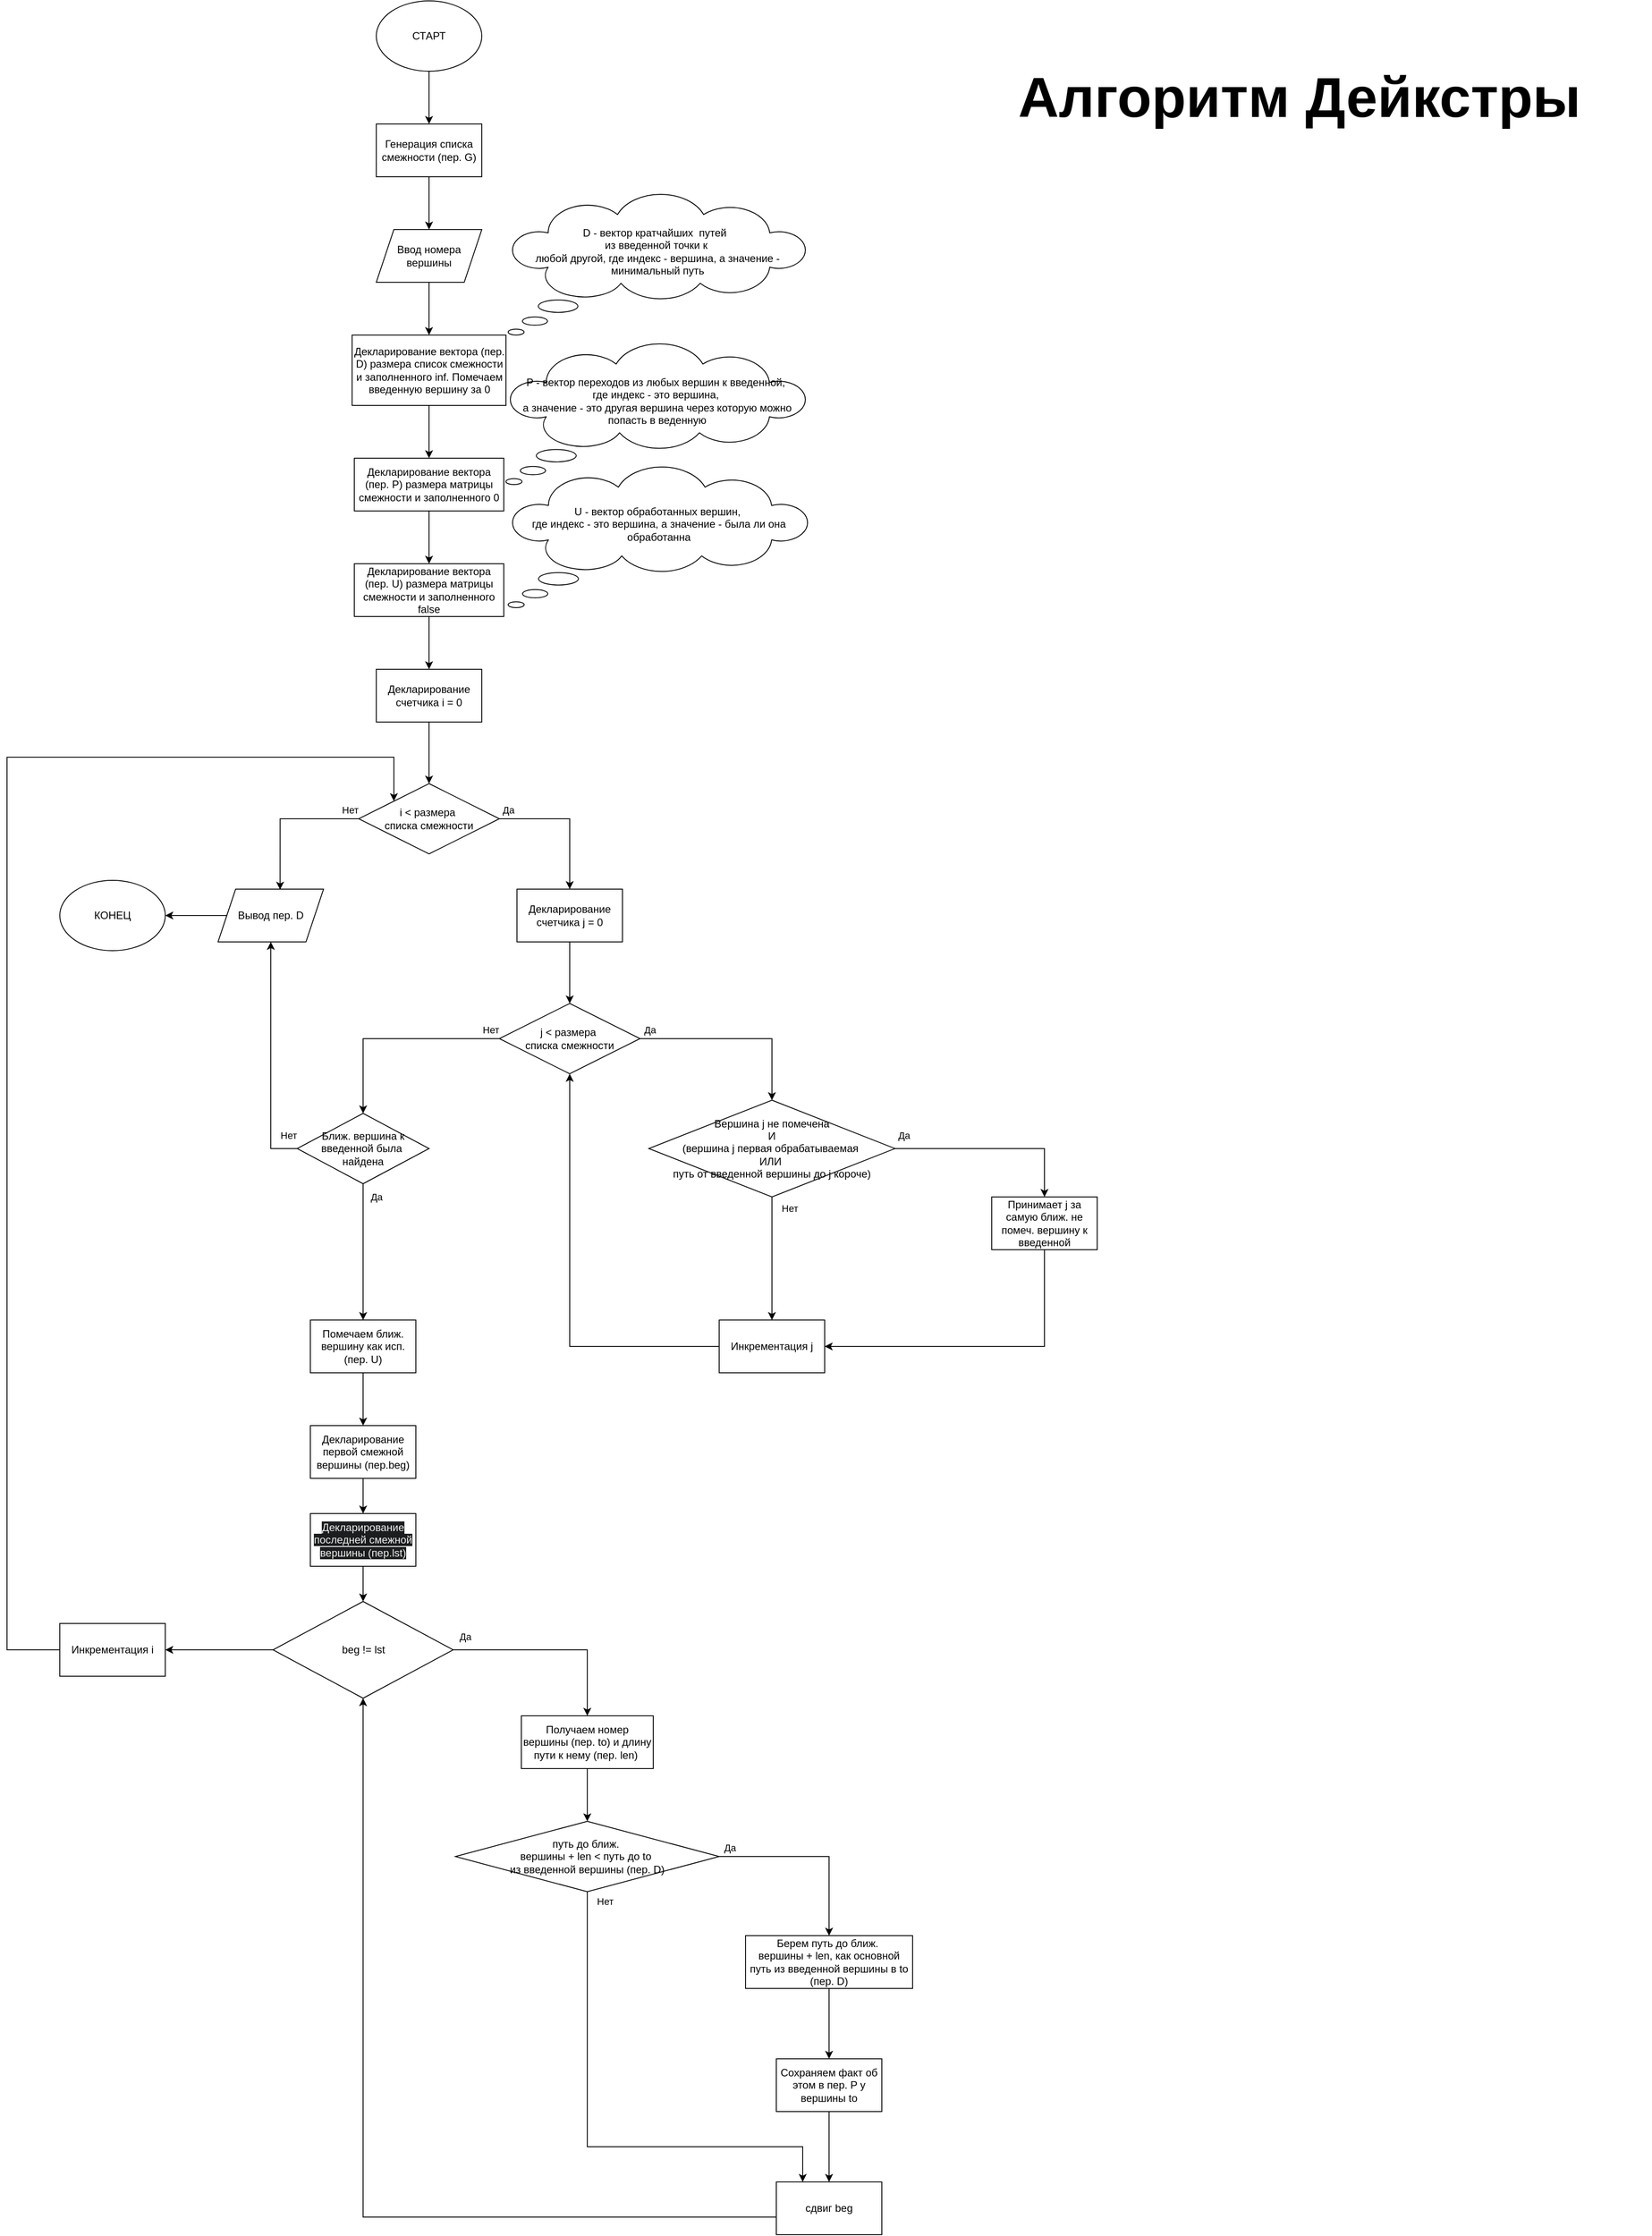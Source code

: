 <mxfile version="24.2.5" type="device">
  <diagram name="Страница — 1" id="ciChWTH-rYgIJQM9PPAP">
    <mxGraphModel dx="1859" dy="612" grid="1" gridSize="10" guides="1" tooltips="1" connect="1" arrows="1" fold="1" page="1" pageScale="1" pageWidth="827" pageHeight="1169" math="0" shadow="0">
      <root>
        <mxCell id="0" />
        <mxCell id="1" parent="0" />
        <mxCell id="ebCfutYWAErBakexrj_W-3" value="" style="edgeStyle=orthogonalEdgeStyle;rounded=0;orthogonalLoop=1;jettySize=auto;html=1;" parent="1" source="ebCfutYWAErBakexrj_W-1" target="ebCfutYWAErBakexrj_W-2" edge="1">
          <mxGeometry relative="1" as="geometry" />
        </mxCell>
        <mxCell id="ebCfutYWAErBakexrj_W-1" value="СТАРТ" style="ellipse;whiteSpace=wrap;html=1;" parent="1" vertex="1">
          <mxGeometry x="80" y="40" width="120" height="80" as="geometry" />
        </mxCell>
        <mxCell id="ebCfutYWAErBakexrj_W-6" value="" style="edgeStyle=orthogonalEdgeStyle;rounded=0;orthogonalLoop=1;jettySize=auto;html=1;" parent="1" source="ebCfutYWAErBakexrj_W-2" target="ebCfutYWAErBakexrj_W-5" edge="1">
          <mxGeometry relative="1" as="geometry" />
        </mxCell>
        <mxCell id="ebCfutYWAErBakexrj_W-2" value="Генерация списка смежности (пер. G)" style="rounded=0;whiteSpace=wrap;html=1;" parent="1" vertex="1">
          <mxGeometry x="80" y="180" width="120" height="60" as="geometry" />
        </mxCell>
        <mxCell id="ebCfutYWAErBakexrj_W-8" value="" style="edgeStyle=orthogonalEdgeStyle;rounded=0;orthogonalLoop=1;jettySize=auto;html=1;" parent="1" source="ebCfutYWAErBakexrj_W-5" target="ebCfutYWAErBakexrj_W-7" edge="1">
          <mxGeometry relative="1" as="geometry" />
        </mxCell>
        <mxCell id="ebCfutYWAErBakexrj_W-5" value="Ввод номера вершины" style="shape=parallelogram;perimeter=parallelogramPerimeter;whiteSpace=wrap;html=1;fixedSize=1;rounded=0;" parent="1" vertex="1">
          <mxGeometry x="80" y="300" width="120" height="60" as="geometry" />
        </mxCell>
        <mxCell id="ebCfutYWAErBakexrj_W-11" value="" style="edgeStyle=orthogonalEdgeStyle;rounded=0;orthogonalLoop=1;jettySize=auto;html=1;" parent="1" source="ebCfutYWAErBakexrj_W-7" target="ebCfutYWAErBakexrj_W-10" edge="1">
          <mxGeometry relative="1" as="geometry" />
        </mxCell>
        <mxCell id="ebCfutYWAErBakexrj_W-7" value="Декларирование вектора (пер. D) размера список смежности и заполненного inf. Помечаем введенную вершину за 0" style="whiteSpace=wrap;html=1;rounded=0;" parent="1" vertex="1">
          <mxGeometry x="52.5" y="420" width="175" height="80" as="geometry" />
        </mxCell>
        <mxCell id="ebCfutYWAErBakexrj_W-13" value="" style="edgeStyle=orthogonalEdgeStyle;rounded=0;orthogonalLoop=1;jettySize=auto;html=1;" parent="1" source="ebCfutYWAErBakexrj_W-10" target="ebCfutYWAErBakexrj_W-12" edge="1">
          <mxGeometry relative="1" as="geometry" />
        </mxCell>
        <mxCell id="ebCfutYWAErBakexrj_W-10" value="Декларирование вектора (пер. P) размера матрицы смежности и заполненного 0" style="whiteSpace=wrap;html=1;rounded=0;" parent="1" vertex="1">
          <mxGeometry x="55" y="560" width="170" height="60" as="geometry" />
        </mxCell>
        <mxCell id="ebCfutYWAErBakexrj_W-18" value="" style="edgeStyle=orthogonalEdgeStyle;rounded=0;orthogonalLoop=1;jettySize=auto;html=1;" parent="1" source="ebCfutYWAErBakexrj_W-12" target="ebCfutYWAErBakexrj_W-17" edge="1">
          <mxGeometry relative="1" as="geometry" />
        </mxCell>
        <mxCell id="ebCfutYWAErBakexrj_W-12" value="Декларирование вектора (пер. U) размера матрицы смежности и заполненного false" style="whiteSpace=wrap;html=1;rounded=0;" parent="1" vertex="1">
          <mxGeometry x="55" y="680" width="170" height="60" as="geometry" />
        </mxCell>
        <mxCell id="ebCfutYWAErBakexrj_W-20" value="" style="edgeStyle=orthogonalEdgeStyle;rounded=0;orthogonalLoop=1;jettySize=auto;html=1;" parent="1" source="ebCfutYWAErBakexrj_W-17" target="ebCfutYWAErBakexrj_W-19" edge="1">
          <mxGeometry relative="1" as="geometry" />
        </mxCell>
        <mxCell id="ebCfutYWAErBakexrj_W-17" value="Декларирование&lt;div&gt;счетчика i = 0&lt;/div&gt;" style="whiteSpace=wrap;html=1;rounded=0;" parent="1" vertex="1">
          <mxGeometry x="80" y="800" width="120" height="60" as="geometry" />
        </mxCell>
        <mxCell id="ebCfutYWAErBakexrj_W-26" style="edgeStyle=orthogonalEdgeStyle;rounded=0;orthogonalLoop=1;jettySize=auto;html=1;" parent="1" source="ebCfutYWAErBakexrj_W-19" target="ebCfutYWAErBakexrj_W-24" edge="1">
          <mxGeometry relative="1" as="geometry" />
        </mxCell>
        <mxCell id="ebCfutYWAErBakexrj_W-74" value="Да" style="edgeLabel;html=1;align=center;verticalAlign=middle;resizable=0;points=[];" parent="ebCfutYWAErBakexrj_W-26" vertex="1" connectable="0">
          <mxGeometry x="-0.744" y="3" relative="1" as="geometry">
            <mxPoint x="-11" y="-7" as="offset" />
          </mxGeometry>
        </mxCell>
        <mxCell id="ebCfutYWAErBakexrj_W-19" value="i &amp;lt; размера&amp;nbsp;&lt;div&gt;списка смежности&lt;/div&gt;" style="rhombus;whiteSpace=wrap;html=1;rounded=0;" parent="1" vertex="1">
          <mxGeometry x="60" y="930" width="160" height="80" as="geometry" />
        </mxCell>
        <mxCell id="ebCfutYWAErBakexrj_W-82" value="" style="edgeStyle=orthogonalEdgeStyle;rounded=0;orthogonalLoop=1;jettySize=auto;html=1;" parent="1" source="ebCfutYWAErBakexrj_W-21" target="ebCfutYWAErBakexrj_W-81" edge="1">
          <mxGeometry relative="1" as="geometry" />
        </mxCell>
        <mxCell id="ebCfutYWAErBakexrj_W-21" value="Вывод пер. D" style="shape=parallelogram;perimeter=parallelogramPerimeter;whiteSpace=wrap;html=1;fixedSize=1;" parent="1" vertex="1">
          <mxGeometry x="-100" y="1050" width="120" height="60" as="geometry" />
        </mxCell>
        <mxCell id="ebCfutYWAErBakexrj_W-22" style="edgeStyle=orthogonalEdgeStyle;rounded=0;orthogonalLoop=1;jettySize=auto;html=1;entryX=0.588;entryY=0.01;entryDx=0;entryDy=0;entryPerimeter=0;" parent="1" source="ebCfutYWAErBakexrj_W-19" target="ebCfutYWAErBakexrj_W-21" edge="1">
          <mxGeometry relative="1" as="geometry" />
        </mxCell>
        <mxCell id="ebCfutYWAErBakexrj_W-75" value="Нет" style="edgeLabel;html=1;align=center;verticalAlign=middle;resizable=0;points=[];" parent="ebCfutYWAErBakexrj_W-22" vertex="1" connectable="0">
          <mxGeometry x="-0.714" y="-1" relative="1" as="geometry">
            <mxPoint x="14" y="-9" as="offset" />
          </mxGeometry>
        </mxCell>
        <mxCell id="ebCfutYWAErBakexrj_W-23" value="" style="edgeStyle=orthogonalEdgeStyle;rounded=0;orthogonalLoop=1;jettySize=auto;html=1;" parent="1" source="ebCfutYWAErBakexrj_W-24" target="ebCfutYWAErBakexrj_W-25" edge="1">
          <mxGeometry relative="1" as="geometry" />
        </mxCell>
        <mxCell id="ebCfutYWAErBakexrj_W-24" value="Декларирование&lt;div&gt;cчетчика j = 0&lt;/div&gt;" style="whiteSpace=wrap;html=1;rounded=0;" parent="1" vertex="1">
          <mxGeometry x="240" y="1050" width="120" height="60" as="geometry" />
        </mxCell>
        <mxCell id="ebCfutYWAErBakexrj_W-28" value="" style="edgeStyle=orthogonalEdgeStyle;rounded=0;orthogonalLoop=1;jettySize=auto;html=1;" parent="1" source="ebCfutYWAErBakexrj_W-25" target="ebCfutYWAErBakexrj_W-27" edge="1">
          <mxGeometry relative="1" as="geometry" />
        </mxCell>
        <mxCell id="ebCfutYWAErBakexrj_W-40" value="Да" style="edgeLabel;html=1;align=center;verticalAlign=middle;resizable=0;points=[];" parent="ebCfutYWAErBakexrj_W-28" vertex="1" connectable="0">
          <mxGeometry x="-0.832" relative="1" as="geometry">
            <mxPoint x="-8" y="-10" as="offset" />
          </mxGeometry>
        </mxCell>
        <mxCell id="ebCfutYWAErBakexrj_W-42" style="edgeStyle=orthogonalEdgeStyle;rounded=0;orthogonalLoop=1;jettySize=auto;html=1;entryX=0.5;entryY=0;entryDx=0;entryDy=0;" parent="1" source="ebCfutYWAErBakexrj_W-25" target="ebCfutYWAErBakexrj_W-41" edge="1">
          <mxGeometry relative="1" as="geometry" />
        </mxCell>
        <mxCell id="ebCfutYWAErBakexrj_W-43" value="Нет" style="edgeLabel;html=1;align=center;verticalAlign=middle;resizable=0;points=[];" parent="ebCfutYWAErBakexrj_W-42" vertex="1" connectable="0">
          <mxGeometry x="-0.733" y="-1" relative="1" as="geometry">
            <mxPoint x="22" y="-9" as="offset" />
          </mxGeometry>
        </mxCell>
        <mxCell id="ebCfutYWAErBakexrj_W-25" value="j &amp;lt; размера&amp;nbsp;&lt;div&gt;списка смежности&lt;/div&gt;" style="rhombus;whiteSpace=wrap;html=1;rounded=0;" parent="1" vertex="1">
          <mxGeometry x="220" y="1180" width="160" height="80" as="geometry" />
        </mxCell>
        <mxCell id="ebCfutYWAErBakexrj_W-31" style="edgeStyle=orthogonalEdgeStyle;rounded=0;orthogonalLoop=1;jettySize=auto;html=1;entryX=0.5;entryY=0;entryDx=0;entryDy=0;" parent="1" source="ebCfutYWAErBakexrj_W-27" target="ebCfutYWAErBakexrj_W-30" edge="1">
          <mxGeometry relative="1" as="geometry" />
        </mxCell>
        <mxCell id="ebCfutYWAErBakexrj_W-32" value="Да" style="edgeLabel;html=1;align=center;verticalAlign=middle;resizable=0;points=[];" parent="ebCfutYWAErBakexrj_W-31" vertex="1" connectable="0">
          <mxGeometry x="-0.807" y="5" relative="1" as="geometry">
            <mxPoint x="-12" y="-10" as="offset" />
          </mxGeometry>
        </mxCell>
        <mxCell id="ebCfutYWAErBakexrj_W-34" style="edgeStyle=orthogonalEdgeStyle;rounded=0;orthogonalLoop=1;jettySize=auto;html=1;entryX=0.5;entryY=0;entryDx=0;entryDy=0;" parent="1" source="ebCfutYWAErBakexrj_W-27" target="ebCfutYWAErBakexrj_W-33" edge="1">
          <mxGeometry relative="1" as="geometry" />
        </mxCell>
        <mxCell id="ebCfutYWAErBakexrj_W-37" value="Нет" style="edgeLabel;html=1;align=center;verticalAlign=middle;resizable=0;points=[];" parent="ebCfutYWAErBakexrj_W-34" vertex="1" connectable="0">
          <mxGeometry x="-0.825" y="-1" relative="1" as="geometry">
            <mxPoint x="21" as="offset" />
          </mxGeometry>
        </mxCell>
        <mxCell id="ebCfutYWAErBakexrj_W-27" value="Вершина j не помечена&lt;div&gt;И&lt;/div&gt;&lt;div&gt;(вершина j первая&amp;nbsp;&lt;span style=&quot;background-color: initial;&quot;&gt;обрабатываемая&amp;nbsp;&lt;/span&gt;&lt;/div&gt;&lt;div&gt;ИЛИ&amp;nbsp;&lt;/div&gt;&lt;div&gt;путь от введенной&amp;nbsp;&lt;span style=&quot;background-color: initial;&quot;&gt;вершины до j короче)&lt;/span&gt;&lt;/div&gt;" style="rhombus;whiteSpace=wrap;html=1;rounded=0;" parent="1" vertex="1">
          <mxGeometry x="390" y="1290" width="280" height="110" as="geometry" />
        </mxCell>
        <mxCell id="ebCfutYWAErBakexrj_W-39" style="edgeStyle=orthogonalEdgeStyle;rounded=0;orthogonalLoop=1;jettySize=auto;html=1;entryX=1;entryY=0.5;entryDx=0;entryDy=0;" parent="1" source="ebCfutYWAErBakexrj_W-30" target="ebCfutYWAErBakexrj_W-33" edge="1">
          <mxGeometry relative="1" as="geometry">
            <Array as="points">
              <mxPoint x="840" y="1570" />
            </Array>
          </mxGeometry>
        </mxCell>
        <mxCell id="ebCfutYWAErBakexrj_W-30" value="Принимает j за самую ближ. не помеч. вершину к введенной" style="rounded=0;whiteSpace=wrap;html=1;" parent="1" vertex="1">
          <mxGeometry x="780" y="1400" width="120" height="60" as="geometry" />
        </mxCell>
        <mxCell id="ebCfutYWAErBakexrj_W-36" style="edgeStyle=orthogonalEdgeStyle;rounded=0;orthogonalLoop=1;jettySize=auto;html=1;entryX=0.5;entryY=1;entryDx=0;entryDy=0;" parent="1" source="ebCfutYWAErBakexrj_W-33" target="ebCfutYWAErBakexrj_W-25" edge="1">
          <mxGeometry relative="1" as="geometry" />
        </mxCell>
        <mxCell id="ebCfutYWAErBakexrj_W-33" value="Инкрементация j" style="rounded=0;whiteSpace=wrap;html=1;" parent="1" vertex="1">
          <mxGeometry x="470" y="1540" width="120" height="60" as="geometry" />
        </mxCell>
        <mxCell id="ebCfutYWAErBakexrj_W-44" style="edgeStyle=orthogonalEdgeStyle;rounded=0;orthogonalLoop=1;jettySize=auto;html=1;entryX=0.5;entryY=1;entryDx=0;entryDy=0;" parent="1" source="ebCfutYWAErBakexrj_W-41" target="ebCfutYWAErBakexrj_W-21" edge="1">
          <mxGeometry relative="1" as="geometry">
            <Array as="points">
              <mxPoint x="-40" y="1345" />
            </Array>
          </mxGeometry>
        </mxCell>
        <mxCell id="ebCfutYWAErBakexrj_W-45" value="Нет" style="edgeLabel;html=1;align=center;verticalAlign=middle;resizable=0;points=[];" parent="ebCfutYWAErBakexrj_W-44" vertex="1" connectable="0">
          <mxGeometry x="-0.924" y="3" relative="1" as="geometry">
            <mxPoint y="-18" as="offset" />
          </mxGeometry>
        </mxCell>
        <mxCell id="ebCfutYWAErBakexrj_W-49" style="edgeStyle=orthogonalEdgeStyle;rounded=0;orthogonalLoop=1;jettySize=auto;html=1;" parent="1" source="ebCfutYWAErBakexrj_W-41" target="ebCfutYWAErBakexrj_W-46" edge="1">
          <mxGeometry relative="1" as="geometry" />
        </mxCell>
        <mxCell id="ebCfutYWAErBakexrj_W-50" value="Да" style="edgeLabel;html=1;align=center;verticalAlign=middle;resizable=0;points=[];" parent="ebCfutYWAErBakexrj_W-49" vertex="1" connectable="0">
          <mxGeometry x="-0.55" y="-1" relative="1" as="geometry">
            <mxPoint x="16" y="-20" as="offset" />
          </mxGeometry>
        </mxCell>
        <mxCell id="ebCfutYWAErBakexrj_W-41" value="Ближ. вершина к введенной была&amp;nbsp;&lt;div&gt;найдена&lt;/div&gt;" style="rhombus;whiteSpace=wrap;html=1;" parent="1" vertex="1">
          <mxGeometry x="-10" y="1305" width="150" height="80" as="geometry" />
        </mxCell>
        <mxCell id="ebCfutYWAErBakexrj_W-55" value="" style="edgeStyle=orthogonalEdgeStyle;rounded=0;orthogonalLoop=1;jettySize=auto;html=1;" parent="1" source="ebCfutYWAErBakexrj_W-46" target="ebCfutYWAErBakexrj_W-54" edge="1">
          <mxGeometry relative="1" as="geometry" />
        </mxCell>
        <mxCell id="ebCfutYWAErBakexrj_W-46" value="Помечаем ближ. вершину как исп. (пер. U)" style="rounded=0;whiteSpace=wrap;html=1;" parent="1" vertex="1">
          <mxGeometry x="5" y="1540" width="120" height="60" as="geometry" />
        </mxCell>
        <mxCell id="ebCfutYWAErBakexrj_W-51" value="D - вектор кратчайших&amp;nbsp; путей&amp;nbsp;&amp;nbsp;&lt;div&gt;из введенной точки к&amp;nbsp;&lt;/div&gt;&lt;div&gt;любой другой, где индекс - вершина, а значение - минимальный путь&lt;/div&gt;" style="whiteSpace=wrap;html=1;shape=mxgraph.basic.cloud_callout;spacingTop=0;spacingBottom=30;" parent="1" vertex="1">
          <mxGeometry x="230" y="260" width="340" height="160" as="geometry" />
        </mxCell>
        <mxCell id="ebCfutYWAErBakexrj_W-52" value="P - вектор переходов из любых вершин к введенной,&amp;nbsp;&lt;div&gt;где индекс - это вершина,&amp;nbsp;&lt;/div&gt;&lt;div&gt;а значение - это другая вершина через которую можно попасть в веденную&lt;/div&gt;" style="whiteSpace=wrap;html=1;shape=mxgraph.basic.cloud_callout;spacingTop=0;spacingBottom=30;" parent="1" vertex="1">
          <mxGeometry x="227.5" y="430" width="342.5" height="160" as="geometry" />
        </mxCell>
        <mxCell id="ebCfutYWAErBakexrj_W-53" value="U - вектор обработанных вершин,&amp;nbsp;&lt;div&gt;где индекс&amp;nbsp;&lt;span style=&quot;background-color: initial;&quot;&gt;- это вершина, а значение - была ли она обработанна&lt;/span&gt;&lt;/div&gt;" style="whiteSpace=wrap;html=1;shape=mxgraph.basic.cloud_callout;spacingTop=0;spacingBottom=30;" parent="1" vertex="1">
          <mxGeometry x="230" y="570" width="342.5" height="160" as="geometry" />
        </mxCell>
        <mxCell id="RsQQI2z-cnWEa049L3Tw-2" value="" style="edgeStyle=orthogonalEdgeStyle;rounded=0;orthogonalLoop=1;jettySize=auto;html=1;" edge="1" parent="1" source="ebCfutYWAErBakexrj_W-54" target="RsQQI2z-cnWEa049L3Tw-1">
          <mxGeometry relative="1" as="geometry" />
        </mxCell>
        <mxCell id="ebCfutYWAErBakexrj_W-54" value="Декларирование первой смежной вершины (пер.beg)" style="rounded=0;whiteSpace=wrap;html=1;" parent="1" vertex="1">
          <mxGeometry x="5" y="1660" width="120" height="60" as="geometry" />
        </mxCell>
        <mxCell id="ebCfutYWAErBakexrj_W-61" style="edgeStyle=orthogonalEdgeStyle;rounded=0;orthogonalLoop=1;jettySize=auto;html=1;entryX=0.5;entryY=0;entryDx=0;entryDy=0;" parent="1" source="ebCfutYWAErBakexrj_W-56" target="ebCfutYWAErBakexrj_W-58" edge="1">
          <mxGeometry relative="1" as="geometry" />
        </mxCell>
        <mxCell id="ebCfutYWAErBakexrj_W-64" value="Да" style="edgeLabel;html=1;align=center;verticalAlign=middle;resizable=0;points=[];" parent="ebCfutYWAErBakexrj_W-61" vertex="1" connectable="0">
          <mxGeometry x="-0.927" y="-1" relative="1" as="geometry">
            <mxPoint x="5" y="-16" as="offset" />
          </mxGeometry>
        </mxCell>
        <mxCell id="ebCfutYWAErBakexrj_W-79" style="edgeStyle=orthogonalEdgeStyle;rounded=0;orthogonalLoop=1;jettySize=auto;html=1;entryX=1;entryY=0.5;entryDx=0;entryDy=0;" parent="1" source="ebCfutYWAErBakexrj_W-56" target="ebCfutYWAErBakexrj_W-78" edge="1">
          <mxGeometry relative="1" as="geometry" />
        </mxCell>
        <mxCell id="ebCfutYWAErBakexrj_W-56" value="beg != lst" style="rhombus;whiteSpace=wrap;html=1;" parent="1" vertex="1">
          <mxGeometry x="-37.5" y="1860" width="205" height="110" as="geometry" />
        </mxCell>
        <mxCell id="ebCfutYWAErBakexrj_W-63" value="" style="edgeStyle=orthogonalEdgeStyle;rounded=0;orthogonalLoop=1;jettySize=auto;html=1;" parent="1" source="ebCfutYWAErBakexrj_W-58" target="ebCfutYWAErBakexrj_W-62" edge="1">
          <mxGeometry relative="1" as="geometry" />
        </mxCell>
        <mxCell id="ebCfutYWAErBakexrj_W-58" value="Получаем номер вершины (пер. to) и длину пути к нему (пер. len)&amp;nbsp;" style="rounded=0;whiteSpace=wrap;html=1;" parent="1" vertex="1">
          <mxGeometry x="245" y="1990" width="150" height="60" as="geometry" />
        </mxCell>
        <mxCell id="ebCfutYWAErBakexrj_W-66" style="edgeStyle=orthogonalEdgeStyle;rounded=0;orthogonalLoop=1;jettySize=auto;html=1;entryX=0.5;entryY=0;entryDx=0;entryDy=0;" parent="1" source="ebCfutYWAErBakexrj_W-62" target="ebCfutYWAErBakexrj_W-65" edge="1">
          <mxGeometry relative="1" as="geometry" />
        </mxCell>
        <mxCell id="ebCfutYWAErBakexrj_W-67" value="Да" style="edgeLabel;html=1;align=center;verticalAlign=middle;resizable=0;points=[];" parent="ebCfutYWAErBakexrj_W-66" vertex="1" connectable="0">
          <mxGeometry x="-0.74" y="4" relative="1" as="geometry">
            <mxPoint x="-16" y="-6" as="offset" />
          </mxGeometry>
        </mxCell>
        <mxCell id="ebCfutYWAErBakexrj_W-76" style="edgeStyle=orthogonalEdgeStyle;rounded=0;orthogonalLoop=1;jettySize=auto;html=1;entryX=0.25;entryY=0;entryDx=0;entryDy=0;" parent="1" source="ebCfutYWAErBakexrj_W-62" target="ebCfutYWAErBakexrj_W-71" edge="1">
          <mxGeometry relative="1" as="geometry">
            <Array as="points">
              <mxPoint x="320" y="2480" />
              <mxPoint x="565" y="2480" />
            </Array>
          </mxGeometry>
        </mxCell>
        <mxCell id="ebCfutYWAErBakexrj_W-77" value="Нет" style="edgeLabel;html=1;align=center;verticalAlign=middle;resizable=0;points=[];" parent="ebCfutYWAErBakexrj_W-76" vertex="1" connectable="0">
          <mxGeometry x="-0.926" relative="1" as="geometry">
            <mxPoint x="20" y="-11" as="offset" />
          </mxGeometry>
        </mxCell>
        <mxCell id="ebCfutYWAErBakexrj_W-62" value="путь до ближ.&amp;nbsp;&lt;div&gt;вершины + len &amp;lt; путь до to&amp;nbsp;&lt;div&gt;из введенной вершины (пер. D)&lt;/div&gt;&lt;/div&gt;" style="rhombus;whiteSpace=wrap;html=1;rounded=0;" parent="1" vertex="1">
          <mxGeometry x="170" y="2110" width="300" height="80" as="geometry" />
        </mxCell>
        <mxCell id="ebCfutYWAErBakexrj_W-69" value="" style="edgeStyle=orthogonalEdgeStyle;rounded=0;orthogonalLoop=1;jettySize=auto;html=1;" parent="1" source="ebCfutYWAErBakexrj_W-65" target="ebCfutYWAErBakexrj_W-68" edge="1">
          <mxGeometry relative="1" as="geometry" />
        </mxCell>
        <mxCell id="ebCfutYWAErBakexrj_W-65" value="Берем путь до ближ.&amp;nbsp;&lt;br&gt;&lt;span style=&quot;background-color: initial;&quot;&gt;вершины&lt;/span&gt;&amp;nbsp;+ len, как основной путь из введенной вершины в to (пер. D)" style="rounded=0;whiteSpace=wrap;html=1;" parent="1" vertex="1">
          <mxGeometry x="500" y="2240" width="190" height="60" as="geometry" />
        </mxCell>
        <mxCell id="ebCfutYWAErBakexrj_W-72" value="" style="edgeStyle=orthogonalEdgeStyle;rounded=0;orthogonalLoop=1;jettySize=auto;html=1;" parent="1" source="ebCfutYWAErBakexrj_W-68" target="ebCfutYWAErBakexrj_W-71" edge="1">
          <mxGeometry relative="1" as="geometry" />
        </mxCell>
        <mxCell id="ebCfutYWAErBakexrj_W-68" value="Сохраняем факт об этом в пер. P у вершины to" style="rounded=0;whiteSpace=wrap;html=1;" parent="1" vertex="1">
          <mxGeometry x="535" y="2380" width="120" height="60" as="geometry" />
        </mxCell>
        <mxCell id="ebCfutYWAErBakexrj_W-73" style="edgeStyle=orthogonalEdgeStyle;rounded=0;orthogonalLoop=1;jettySize=auto;html=1;entryX=0.5;entryY=1;entryDx=0;entryDy=0;" parent="1" source="ebCfutYWAErBakexrj_W-71" target="ebCfutYWAErBakexrj_W-56" edge="1">
          <mxGeometry relative="1" as="geometry">
            <Array as="points">
              <mxPoint x="65" y="2560" />
            </Array>
          </mxGeometry>
        </mxCell>
        <mxCell id="ebCfutYWAErBakexrj_W-71" value="сдвиг beg" style="whiteSpace=wrap;html=1;rounded=0;" parent="1" vertex="1">
          <mxGeometry x="535" y="2520" width="120" height="60" as="geometry" />
        </mxCell>
        <mxCell id="ebCfutYWAErBakexrj_W-80" style="edgeStyle=orthogonalEdgeStyle;rounded=0;orthogonalLoop=1;jettySize=auto;html=1;entryX=0;entryY=0;entryDx=0;entryDy=0;" parent="1" source="ebCfutYWAErBakexrj_W-78" target="ebCfutYWAErBakexrj_W-19" edge="1">
          <mxGeometry relative="1" as="geometry">
            <Array as="points">
              <mxPoint x="-340" y="1915" />
              <mxPoint x="-340" y="900" />
              <mxPoint x="100" y="900" />
            </Array>
          </mxGeometry>
        </mxCell>
        <mxCell id="ebCfutYWAErBakexrj_W-78" value="Инкрементация i" style="whiteSpace=wrap;html=1;rounded=0;" parent="1" vertex="1">
          <mxGeometry x="-280" y="1885" width="120" height="60" as="geometry" />
        </mxCell>
        <mxCell id="ebCfutYWAErBakexrj_W-81" value="КОНЕЦ" style="ellipse;whiteSpace=wrap;html=1;" parent="1" vertex="1">
          <mxGeometry x="-280" y="1040" width="120" height="80" as="geometry" />
        </mxCell>
        <mxCell id="5T_UZt_IxmhlrpSVlnDz-1" value="Алгоритм Дейкстры" style="text;html=1;align=center;verticalAlign=middle;whiteSpace=wrap;rounded=0;fontSize=64;fontStyle=1" parent="1" vertex="1">
          <mxGeometry x="730" y="70" width="800" height="160" as="geometry" />
        </mxCell>
        <mxCell id="RsQQI2z-cnWEa049L3Tw-3" value="" style="edgeStyle=orthogonalEdgeStyle;rounded=0;orthogonalLoop=1;jettySize=auto;html=1;" edge="1" parent="1" source="RsQQI2z-cnWEa049L3Tw-1" target="ebCfutYWAErBakexrj_W-56">
          <mxGeometry relative="1" as="geometry" />
        </mxCell>
        <mxCell id="RsQQI2z-cnWEa049L3Tw-1" value="&lt;br&gt;&lt;span style=&quot;color: rgb(240, 240, 240); font-family: Helvetica; font-size: 12px; font-style: normal; font-variant-ligatures: normal; font-variant-caps: normal; font-weight: 400; letter-spacing: normal; orphans: 2; text-align: center; text-indent: 0px; text-transform: none; widows: 2; word-spacing: 0px; -webkit-text-stroke-width: 0px; white-space: normal; background-color: rgb(27, 29, 30); text-decoration-thickness: initial; text-decoration-style: initial; text-decoration-color: initial; display: inline !important; float: none;&quot;&gt;Декларирование последней смежной вершины (пер.lst)&lt;/span&gt;&lt;div&gt;&lt;br/&gt;&lt;/div&gt;" style="whiteSpace=wrap;html=1;rounded=0;" vertex="1" parent="1">
          <mxGeometry x="5" y="1760" width="120" height="60" as="geometry" />
        </mxCell>
      </root>
    </mxGraphModel>
  </diagram>
</mxfile>
